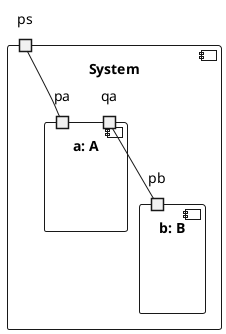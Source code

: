 @startuml
component System {
	port ps
	component "a: A" {
		port qa as a.qa
		port pa as a.pa
	}
	component "b: B" {
		port pb as b.pb
	}
	a.qa -- b.pb
	a.pa -- ps
}
@enduml
